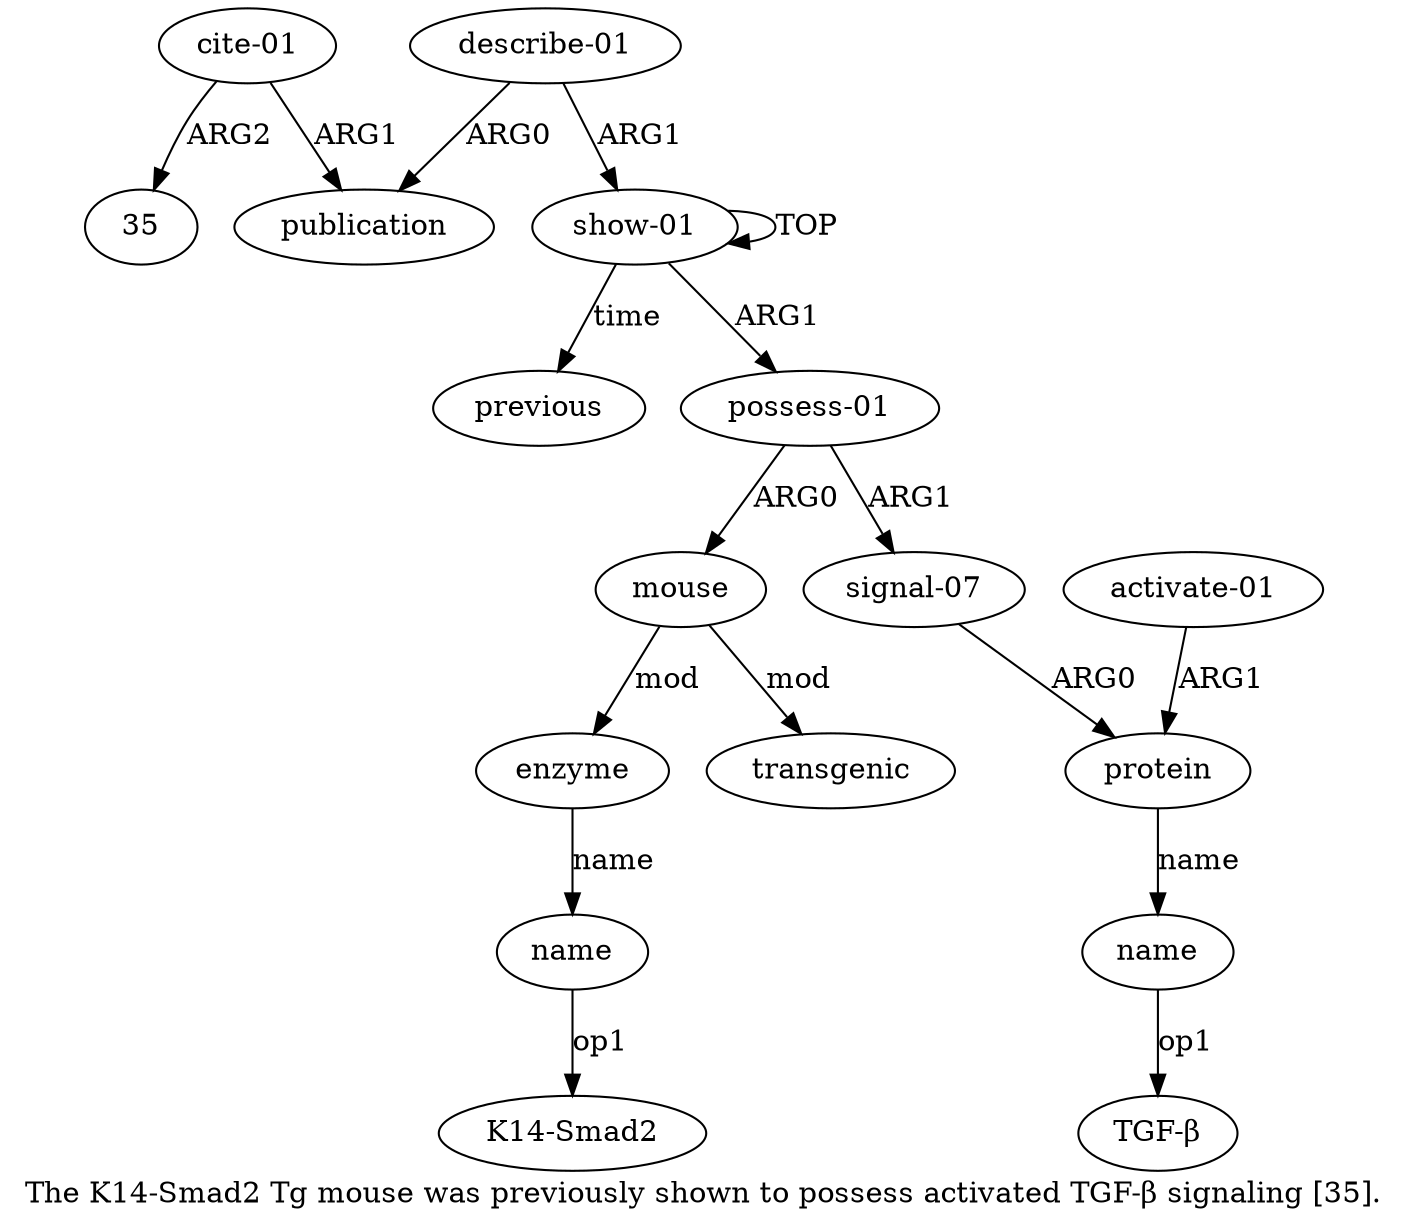 digraph  {
	graph [label="The K14-Smad2 Tg mouse was previously shown to possess activated TGF-β signaling [35]."];
	node [label="\N"];
	"a12 35"	 [color=black,
		gold_ind=-1,
		gold_label=35,
		label=35,
		test_ind=-1,
		test_label=35];
	a11	 [color=black,
		gold_ind=11,
		gold_label=publication,
		label=publication,
		test_ind=11,
		test_label=publication];
	a10	 [color=black,
		gold_ind=10,
		gold_label="describe-01",
		label="describe-01",
		test_ind=10,
		test_label="describe-01"];
	a10 -> a11 [key=0,
	color=black,
	gold_label=ARG0,
	label=ARG0,
	test_label=ARG0];
a0 [color=black,
	gold_ind=0,
	gold_label="show-01",
	label="show-01",
	test_ind=0,
	test_label="show-01"];
a10 -> a0 [key=0,
color=black,
gold_label=ARG1,
label=ARG1,
test_label=ARG1];
a13 [color=black,
gold_ind=13,
gold_label=previous,
label=previous,
test_ind=13,
test_label=previous];
a12 [color=black,
gold_ind=12,
gold_label="cite-01",
label="cite-01",
test_ind=12,
test_label="cite-01"];
a12 -> "a12 35" [key=0,
color=black,
gold_label=ARG2,
label=ARG2,
test_label=ARG2];
a12 -> a11 [key=0,
color=black,
gold_label=ARG1,
label=ARG1,
test_label=ARG1];
"a8 TGF-β" [color=black,
gold_ind=-1,
gold_label="TGF-β",
label="TGF-β",
test_ind=-1,
test_label="TGF-β"];
a1 [color=black,
gold_ind=1,
gold_label="possess-01",
label="possess-01",
test_ind=1,
test_label="possess-01"];
a2 [color=black,
gold_ind=2,
gold_label=mouse,
label=mouse,
test_ind=2,
test_label=mouse];
a1 -> a2 [key=0,
color=black,
gold_label=ARG0,
label=ARG0,
test_label=ARG0];
a6 [color=black,
gold_ind=6,
gold_label="signal-07",
label="signal-07",
test_ind=6,
test_label="signal-07"];
a1 -> a6 [key=0,
color=black,
gold_label=ARG1,
label=ARG1,
test_label=ARG1];
a0 -> a13 [key=0,
color=black,
gold_label=time,
label=time,
test_label=time];
a0 -> a1 [key=0,
color=black,
gold_label=ARG1,
label=ARG1,
test_label=ARG1];
a0 -> a0 [key=0,
color=black,
gold_label=TOP,
label=TOP,
test_label=TOP];
a3 [color=black,
gold_ind=3,
gold_label=enzyme,
label=enzyme,
test_ind=3,
test_label=enzyme];
a4 [color=black,
gold_ind=4,
gold_label=name,
label=name,
test_ind=4,
test_label=name];
a3 -> a4 [key=0,
color=black,
gold_label=name,
label=name,
test_label=name];
a2 -> a3 [key=0,
color=black,
gold_label=mod,
label=mod,
test_label=mod];
a5 [color=black,
gold_ind=5,
gold_label=transgenic,
label=transgenic,
test_ind=5,
test_label=transgenic];
a2 -> a5 [key=0,
color=black,
gold_label=mod,
label=mod,
test_label=mod];
"a4 K14-Smad2" [color=black,
gold_ind=-1,
gold_label="K14-Smad2",
label="K14-Smad2",
test_ind=-1,
test_label="K14-Smad2"];
a4 -> "a4 K14-Smad2" [key=0,
color=black,
gold_label=op1,
label=op1,
test_label=op1];
a7 [color=black,
gold_ind=7,
gold_label=protein,
label=protein,
test_ind=7,
test_label=protein];
a8 [color=black,
gold_ind=8,
gold_label=name,
label=name,
test_ind=8,
test_label=name];
a7 -> a8 [key=0,
color=black,
gold_label=name,
label=name,
test_label=name];
a6 -> a7 [key=0,
color=black,
gold_label=ARG0,
label=ARG0,
test_label=ARG0];
a9 [color=black,
gold_ind=9,
gold_label="activate-01",
label="activate-01",
test_ind=9,
test_label="activate-01"];
a9 -> a7 [key=0,
color=black,
gold_label=ARG1,
label=ARG1,
test_label=ARG1];
a8 -> "a8 TGF-β" [key=0,
color=black,
gold_label=op1,
label=op1,
test_label=op1];
}

